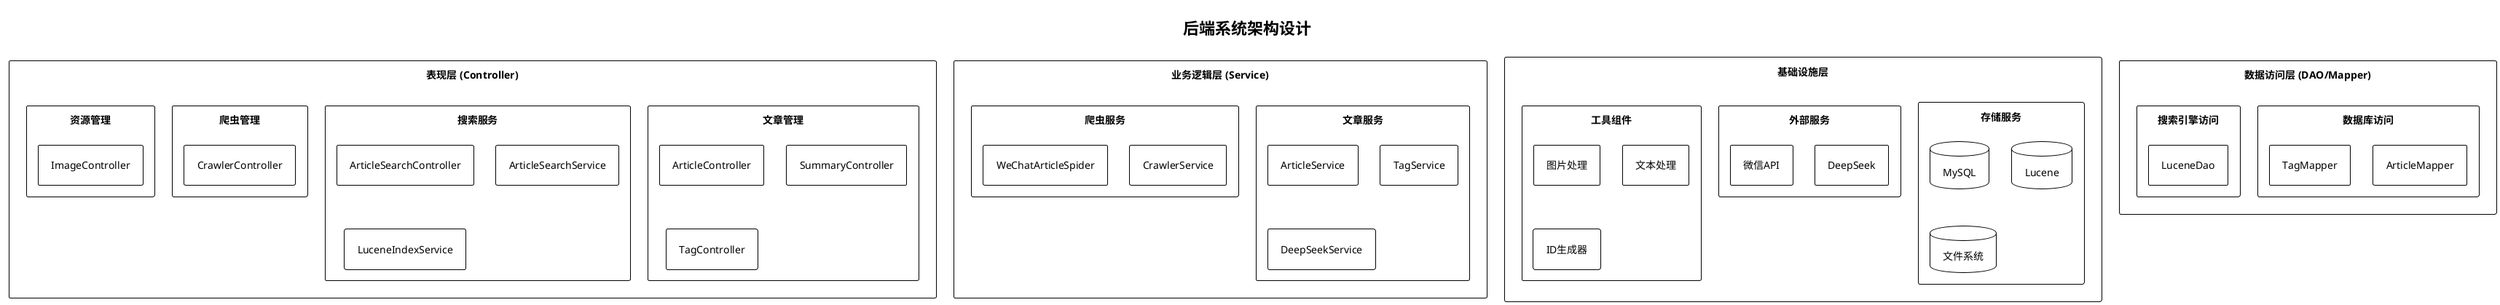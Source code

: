 @startuml 微信公众号文章采集系统后端架构图

!theme plain
skinparam componentStyle rectangle
top to bottom direction
skinparam Padding 8
skinparam nodesep 30
skinparam ranksep 50

title 后端系统架构设计

rectangle "表现层 (Controller)" {
    rectangle "文章管理" {
        [ArticleController] as AC
        [SummaryController] as SC
        [TagController] as TC
    }
    rectangle "搜索服务" {
        [ArticleSearchController] as ASC
    }
    rectangle "爬虫管理" {
        [CrawlerController] as CC
    }
    rectangle "资源管理" {
        [ImageController] as IC
    }
}

rectangle "业务逻辑层 (Service)" {
    rectangle "文章服务" {
        [ArticleService] as AS
        [TagService] as TS
        [DeepSeekService] as DS
    }
    rectangle "搜索服务" {
        [ArticleSearchService] as ASS
        [LuceneIndexService] as LIS
    }
    rectangle "爬虫服务" {
        [CrawlerService] as CS
        [WeChatArticleSpider] as WAS
    }
}

rectangle "数据访问层 (DAO/Mapper)" {
    rectangle "数据库访问" {
        [ArticleMapper] as AM
        [TagMapper] as TM
    }
    rectangle "搜索引擎访问" {
        [LuceneDao] as LD
    }
}

rectangle "基础设施层" {
    rectangle "存储服务" {
        database "MySQL" as MySQL
        database "Lucene" as Lucene
        database "文件系统" as FS
    }
    rectangle "外部服务" {
        [DeepSeek] as AI
        [微信API] as WX
    }
    rectangle "工具组件" {
        [图片处理] as HIP
        [文本处理] as TP
        [ID生成器] as UG
    }
}

@enduml 